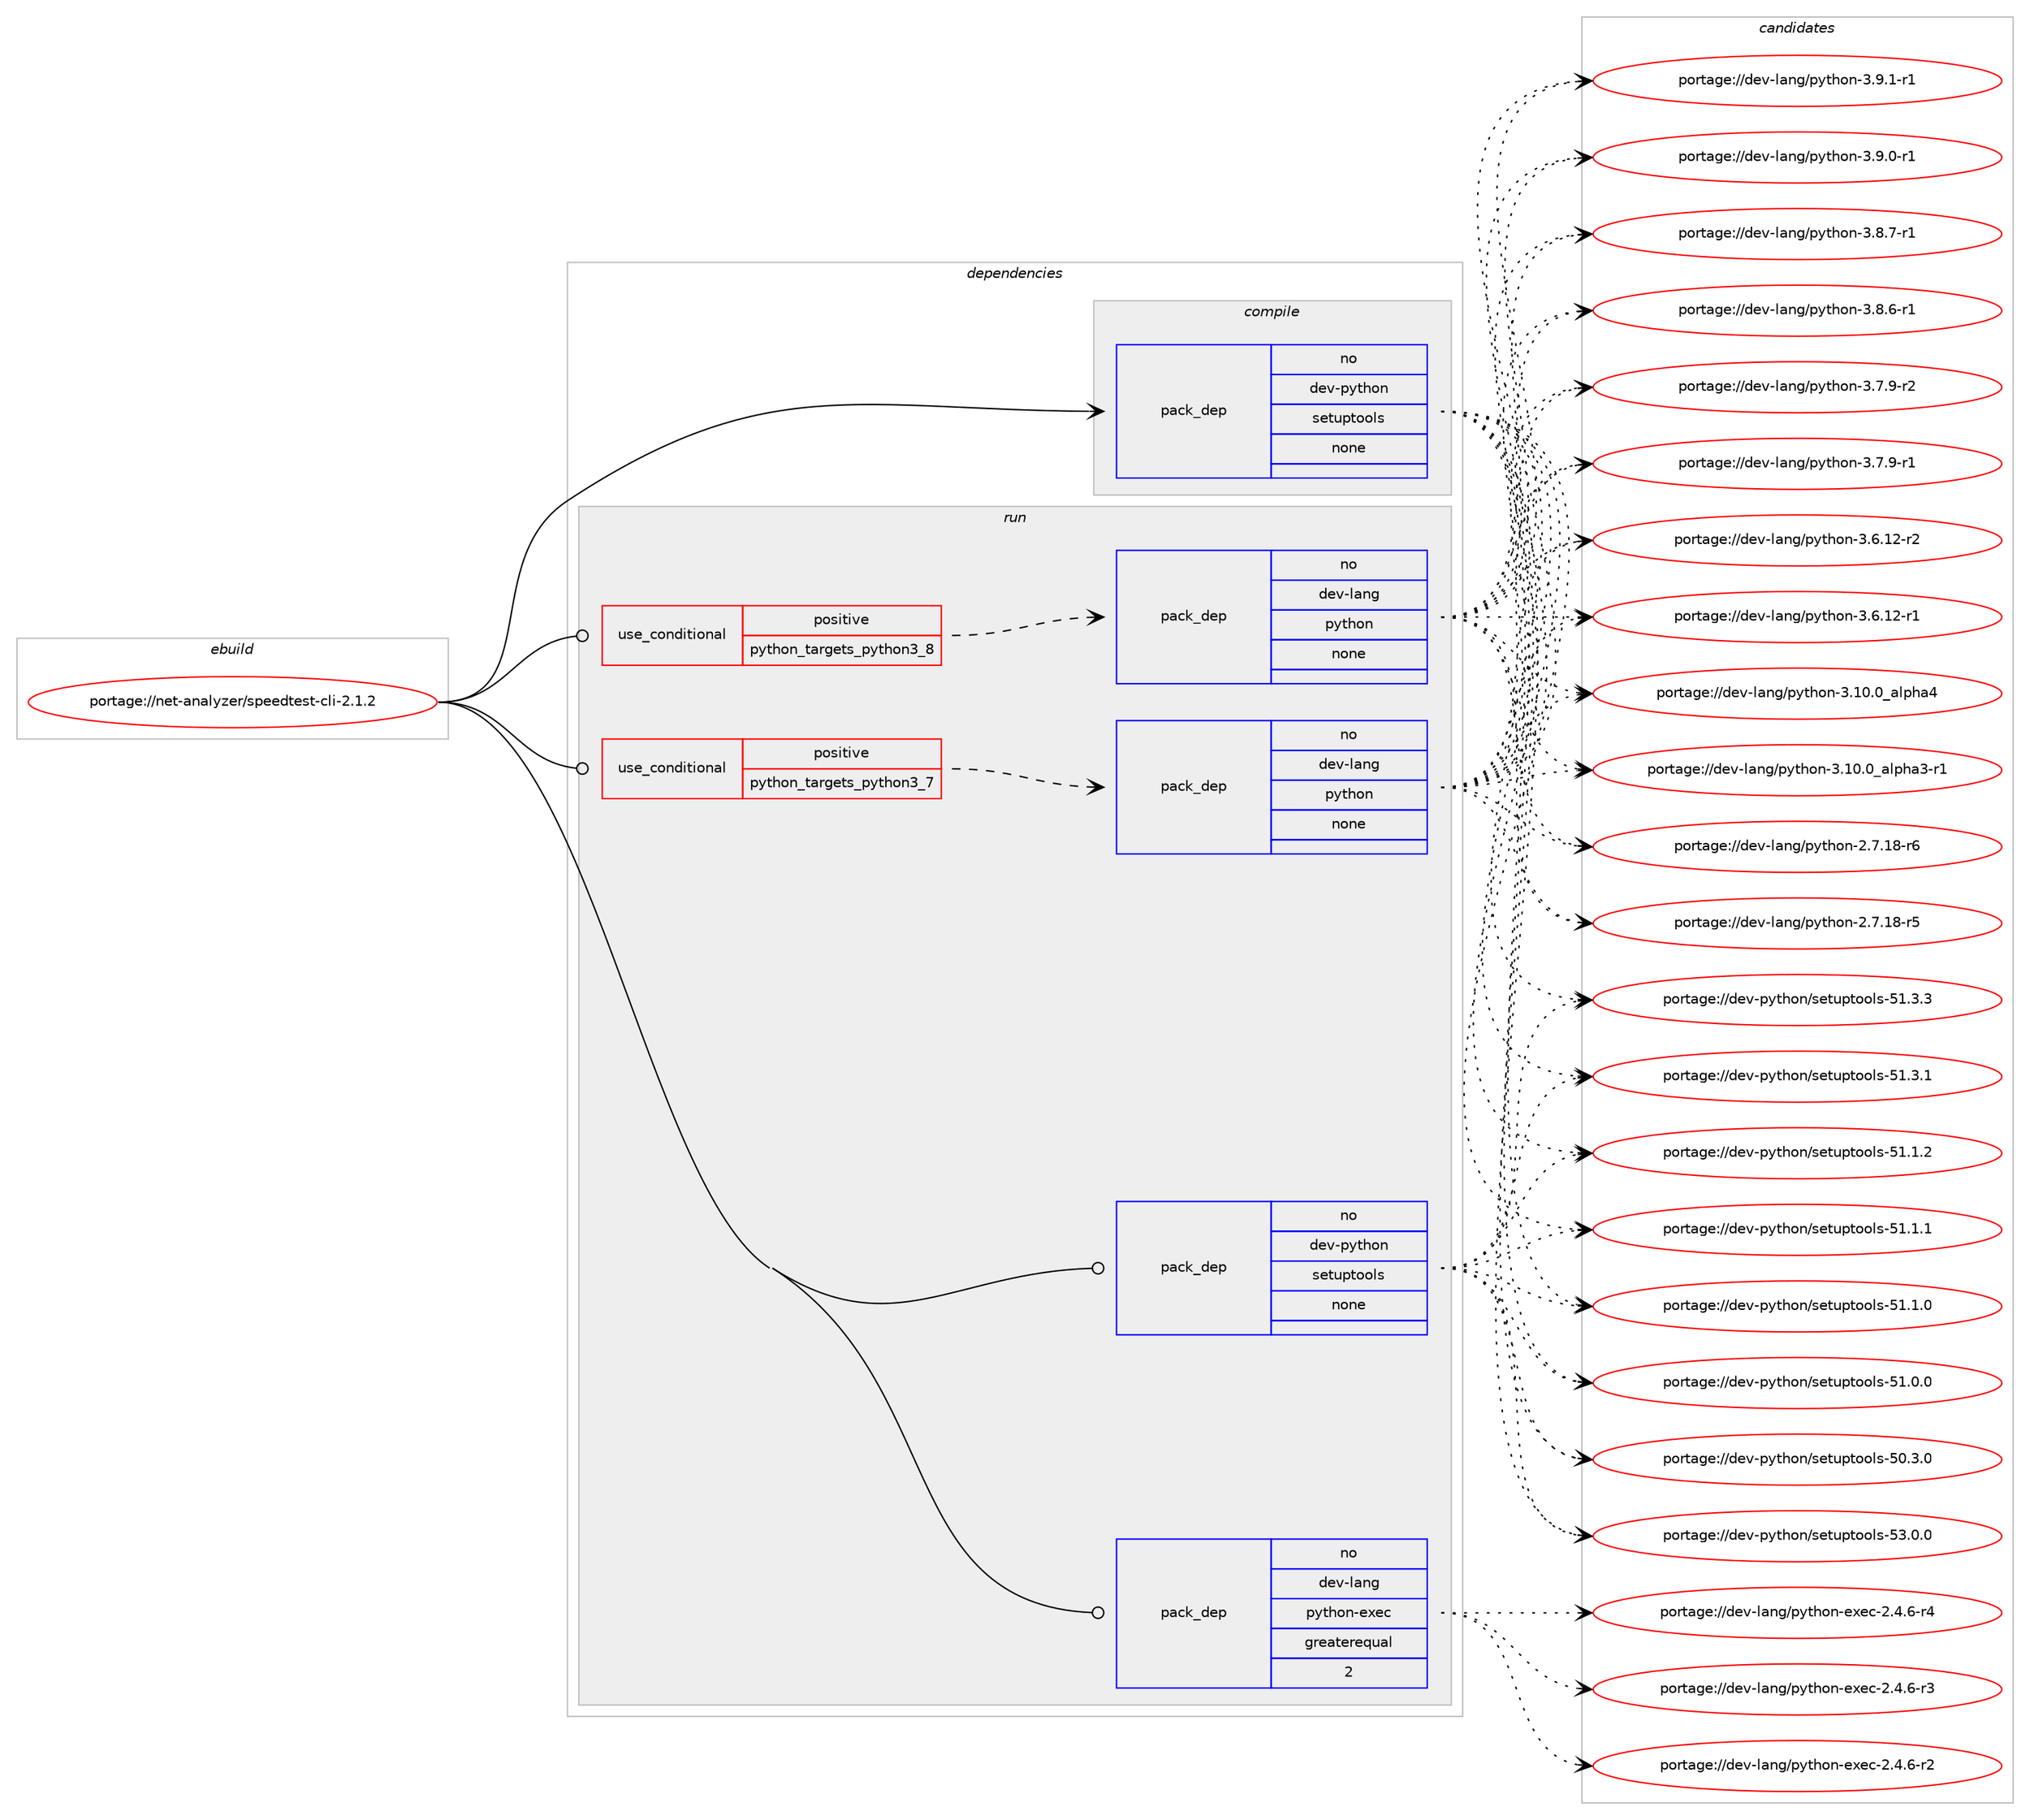 digraph prolog {

# *************
# Graph options
# *************

newrank=true;
concentrate=true;
compound=true;
graph [rankdir=LR,fontname=Helvetica,fontsize=10,ranksep=1.5];#, ranksep=2.5, nodesep=0.2];
edge  [arrowhead=vee];
node  [fontname=Helvetica,fontsize=10];

# **********
# The ebuild
# **********

subgraph cluster_leftcol {
color=gray;
rank=same;
label=<<i>ebuild</i>>;
id [label="portage://net-analyzer/speedtest-cli-2.1.2", color=red, width=4, href="../net-analyzer/speedtest-cli-2.1.2.svg"];
}

# ****************
# The dependencies
# ****************

subgraph cluster_midcol {
color=gray;
label=<<i>dependencies</i>>;
subgraph cluster_compile {
fillcolor="#eeeeee";
style=filled;
label=<<i>compile</i>>;
subgraph pack21601 {
dependency31630 [label=<<TABLE BORDER="0" CELLBORDER="1" CELLSPACING="0" CELLPADDING="4" WIDTH="220"><TR><TD ROWSPAN="6" CELLPADDING="30">pack_dep</TD></TR><TR><TD WIDTH="110">no</TD></TR><TR><TD>dev-python</TD></TR><TR><TD>setuptools</TD></TR><TR><TD>none</TD></TR><TR><TD></TD></TR></TABLE>>, shape=none, color=blue];
}
id:e -> dependency31630:w [weight=20,style="solid",arrowhead="vee"];
}
subgraph cluster_compileandrun {
fillcolor="#eeeeee";
style=filled;
label=<<i>compile and run</i>>;
}
subgraph cluster_run {
fillcolor="#eeeeee";
style=filled;
label=<<i>run</i>>;
subgraph cond9758 {
dependency31631 [label=<<TABLE BORDER="0" CELLBORDER="1" CELLSPACING="0" CELLPADDING="4"><TR><TD ROWSPAN="3" CELLPADDING="10">use_conditional</TD></TR><TR><TD>positive</TD></TR><TR><TD>python_targets_python3_7</TD></TR></TABLE>>, shape=none, color=red];
subgraph pack21602 {
dependency31632 [label=<<TABLE BORDER="0" CELLBORDER="1" CELLSPACING="0" CELLPADDING="4" WIDTH="220"><TR><TD ROWSPAN="6" CELLPADDING="30">pack_dep</TD></TR><TR><TD WIDTH="110">no</TD></TR><TR><TD>dev-lang</TD></TR><TR><TD>python</TD></TR><TR><TD>none</TD></TR><TR><TD></TD></TR></TABLE>>, shape=none, color=blue];
}
dependency31631:e -> dependency31632:w [weight=20,style="dashed",arrowhead="vee"];
}
id:e -> dependency31631:w [weight=20,style="solid",arrowhead="odot"];
subgraph cond9759 {
dependency31633 [label=<<TABLE BORDER="0" CELLBORDER="1" CELLSPACING="0" CELLPADDING="4"><TR><TD ROWSPAN="3" CELLPADDING="10">use_conditional</TD></TR><TR><TD>positive</TD></TR><TR><TD>python_targets_python3_8</TD></TR></TABLE>>, shape=none, color=red];
subgraph pack21603 {
dependency31634 [label=<<TABLE BORDER="0" CELLBORDER="1" CELLSPACING="0" CELLPADDING="4" WIDTH="220"><TR><TD ROWSPAN="6" CELLPADDING="30">pack_dep</TD></TR><TR><TD WIDTH="110">no</TD></TR><TR><TD>dev-lang</TD></TR><TR><TD>python</TD></TR><TR><TD>none</TD></TR><TR><TD></TD></TR></TABLE>>, shape=none, color=blue];
}
dependency31633:e -> dependency31634:w [weight=20,style="dashed",arrowhead="vee"];
}
id:e -> dependency31633:w [weight=20,style="solid",arrowhead="odot"];
subgraph pack21604 {
dependency31635 [label=<<TABLE BORDER="0" CELLBORDER="1" CELLSPACING="0" CELLPADDING="4" WIDTH="220"><TR><TD ROWSPAN="6" CELLPADDING="30">pack_dep</TD></TR><TR><TD WIDTH="110">no</TD></TR><TR><TD>dev-lang</TD></TR><TR><TD>python-exec</TD></TR><TR><TD>greaterequal</TD></TR><TR><TD>2</TD></TR></TABLE>>, shape=none, color=blue];
}
id:e -> dependency31635:w [weight=20,style="solid",arrowhead="odot"];
subgraph pack21605 {
dependency31636 [label=<<TABLE BORDER="0" CELLBORDER="1" CELLSPACING="0" CELLPADDING="4" WIDTH="220"><TR><TD ROWSPAN="6" CELLPADDING="30">pack_dep</TD></TR><TR><TD WIDTH="110">no</TD></TR><TR><TD>dev-python</TD></TR><TR><TD>setuptools</TD></TR><TR><TD>none</TD></TR><TR><TD></TD></TR></TABLE>>, shape=none, color=blue];
}
id:e -> dependency31636:w [weight=20,style="solid",arrowhead="odot"];
}
}

# **************
# The candidates
# **************

subgraph cluster_choices {
rank=same;
color=gray;
label=<<i>candidates</i>>;

subgraph choice21601 {
color=black;
nodesep=1;
choice100101118451121211161041111104711510111611711211611111110811545535146484648 [label="portage://dev-python/setuptools-53.0.0", color=red, width=4,href="../dev-python/setuptools-53.0.0.svg"];
choice100101118451121211161041111104711510111611711211611111110811545534946514651 [label="portage://dev-python/setuptools-51.3.3", color=red, width=4,href="../dev-python/setuptools-51.3.3.svg"];
choice100101118451121211161041111104711510111611711211611111110811545534946514649 [label="portage://dev-python/setuptools-51.3.1", color=red, width=4,href="../dev-python/setuptools-51.3.1.svg"];
choice100101118451121211161041111104711510111611711211611111110811545534946494650 [label="portage://dev-python/setuptools-51.1.2", color=red, width=4,href="../dev-python/setuptools-51.1.2.svg"];
choice100101118451121211161041111104711510111611711211611111110811545534946494649 [label="portage://dev-python/setuptools-51.1.1", color=red, width=4,href="../dev-python/setuptools-51.1.1.svg"];
choice100101118451121211161041111104711510111611711211611111110811545534946494648 [label="portage://dev-python/setuptools-51.1.0", color=red, width=4,href="../dev-python/setuptools-51.1.0.svg"];
choice100101118451121211161041111104711510111611711211611111110811545534946484648 [label="portage://dev-python/setuptools-51.0.0", color=red, width=4,href="../dev-python/setuptools-51.0.0.svg"];
choice100101118451121211161041111104711510111611711211611111110811545534846514648 [label="portage://dev-python/setuptools-50.3.0", color=red, width=4,href="../dev-python/setuptools-50.3.0.svg"];
dependency31630:e -> choice100101118451121211161041111104711510111611711211611111110811545535146484648:w [style=dotted,weight="100"];
dependency31630:e -> choice100101118451121211161041111104711510111611711211611111110811545534946514651:w [style=dotted,weight="100"];
dependency31630:e -> choice100101118451121211161041111104711510111611711211611111110811545534946514649:w [style=dotted,weight="100"];
dependency31630:e -> choice100101118451121211161041111104711510111611711211611111110811545534946494650:w [style=dotted,weight="100"];
dependency31630:e -> choice100101118451121211161041111104711510111611711211611111110811545534946494649:w [style=dotted,weight="100"];
dependency31630:e -> choice100101118451121211161041111104711510111611711211611111110811545534946494648:w [style=dotted,weight="100"];
dependency31630:e -> choice100101118451121211161041111104711510111611711211611111110811545534946484648:w [style=dotted,weight="100"];
dependency31630:e -> choice100101118451121211161041111104711510111611711211611111110811545534846514648:w [style=dotted,weight="100"];
}
subgraph choice21602 {
color=black;
nodesep=1;
choice1001011184510897110103471121211161041111104551465746494511449 [label="portage://dev-lang/python-3.9.1-r1", color=red, width=4,href="../dev-lang/python-3.9.1-r1.svg"];
choice1001011184510897110103471121211161041111104551465746484511449 [label="portage://dev-lang/python-3.9.0-r1", color=red, width=4,href="../dev-lang/python-3.9.0-r1.svg"];
choice1001011184510897110103471121211161041111104551465646554511449 [label="portage://dev-lang/python-3.8.7-r1", color=red, width=4,href="../dev-lang/python-3.8.7-r1.svg"];
choice1001011184510897110103471121211161041111104551465646544511449 [label="portage://dev-lang/python-3.8.6-r1", color=red, width=4,href="../dev-lang/python-3.8.6-r1.svg"];
choice1001011184510897110103471121211161041111104551465546574511450 [label="portage://dev-lang/python-3.7.9-r2", color=red, width=4,href="../dev-lang/python-3.7.9-r2.svg"];
choice1001011184510897110103471121211161041111104551465546574511449 [label="portage://dev-lang/python-3.7.9-r1", color=red, width=4,href="../dev-lang/python-3.7.9-r1.svg"];
choice100101118451089711010347112121116104111110455146544649504511450 [label="portage://dev-lang/python-3.6.12-r2", color=red, width=4,href="../dev-lang/python-3.6.12-r2.svg"];
choice100101118451089711010347112121116104111110455146544649504511449 [label="portage://dev-lang/python-3.6.12-r1", color=red, width=4,href="../dev-lang/python-3.6.12-r1.svg"];
choice1001011184510897110103471121211161041111104551464948464895971081121049752 [label="portage://dev-lang/python-3.10.0_alpha4", color=red, width=4,href="../dev-lang/python-3.10.0_alpha4.svg"];
choice10010111845108971101034711212111610411111045514649484648959710811210497514511449 [label="portage://dev-lang/python-3.10.0_alpha3-r1", color=red, width=4,href="../dev-lang/python-3.10.0_alpha3-r1.svg"];
choice100101118451089711010347112121116104111110455046554649564511454 [label="portage://dev-lang/python-2.7.18-r6", color=red, width=4,href="../dev-lang/python-2.7.18-r6.svg"];
choice100101118451089711010347112121116104111110455046554649564511453 [label="portage://dev-lang/python-2.7.18-r5", color=red, width=4,href="../dev-lang/python-2.7.18-r5.svg"];
dependency31632:e -> choice1001011184510897110103471121211161041111104551465746494511449:w [style=dotted,weight="100"];
dependency31632:e -> choice1001011184510897110103471121211161041111104551465746484511449:w [style=dotted,weight="100"];
dependency31632:e -> choice1001011184510897110103471121211161041111104551465646554511449:w [style=dotted,weight="100"];
dependency31632:e -> choice1001011184510897110103471121211161041111104551465646544511449:w [style=dotted,weight="100"];
dependency31632:e -> choice1001011184510897110103471121211161041111104551465546574511450:w [style=dotted,weight="100"];
dependency31632:e -> choice1001011184510897110103471121211161041111104551465546574511449:w [style=dotted,weight="100"];
dependency31632:e -> choice100101118451089711010347112121116104111110455146544649504511450:w [style=dotted,weight="100"];
dependency31632:e -> choice100101118451089711010347112121116104111110455146544649504511449:w [style=dotted,weight="100"];
dependency31632:e -> choice1001011184510897110103471121211161041111104551464948464895971081121049752:w [style=dotted,weight="100"];
dependency31632:e -> choice10010111845108971101034711212111610411111045514649484648959710811210497514511449:w [style=dotted,weight="100"];
dependency31632:e -> choice100101118451089711010347112121116104111110455046554649564511454:w [style=dotted,weight="100"];
dependency31632:e -> choice100101118451089711010347112121116104111110455046554649564511453:w [style=dotted,weight="100"];
}
subgraph choice21603 {
color=black;
nodesep=1;
choice1001011184510897110103471121211161041111104551465746494511449 [label="portage://dev-lang/python-3.9.1-r1", color=red, width=4,href="../dev-lang/python-3.9.1-r1.svg"];
choice1001011184510897110103471121211161041111104551465746484511449 [label="portage://dev-lang/python-3.9.0-r1", color=red, width=4,href="../dev-lang/python-3.9.0-r1.svg"];
choice1001011184510897110103471121211161041111104551465646554511449 [label="portage://dev-lang/python-3.8.7-r1", color=red, width=4,href="../dev-lang/python-3.8.7-r1.svg"];
choice1001011184510897110103471121211161041111104551465646544511449 [label="portage://dev-lang/python-3.8.6-r1", color=red, width=4,href="../dev-lang/python-3.8.6-r1.svg"];
choice1001011184510897110103471121211161041111104551465546574511450 [label="portage://dev-lang/python-3.7.9-r2", color=red, width=4,href="../dev-lang/python-3.7.9-r2.svg"];
choice1001011184510897110103471121211161041111104551465546574511449 [label="portage://dev-lang/python-3.7.9-r1", color=red, width=4,href="../dev-lang/python-3.7.9-r1.svg"];
choice100101118451089711010347112121116104111110455146544649504511450 [label="portage://dev-lang/python-3.6.12-r2", color=red, width=4,href="../dev-lang/python-3.6.12-r2.svg"];
choice100101118451089711010347112121116104111110455146544649504511449 [label="portage://dev-lang/python-3.6.12-r1", color=red, width=4,href="../dev-lang/python-3.6.12-r1.svg"];
choice1001011184510897110103471121211161041111104551464948464895971081121049752 [label="portage://dev-lang/python-3.10.0_alpha4", color=red, width=4,href="../dev-lang/python-3.10.0_alpha4.svg"];
choice10010111845108971101034711212111610411111045514649484648959710811210497514511449 [label="portage://dev-lang/python-3.10.0_alpha3-r1", color=red, width=4,href="../dev-lang/python-3.10.0_alpha3-r1.svg"];
choice100101118451089711010347112121116104111110455046554649564511454 [label="portage://dev-lang/python-2.7.18-r6", color=red, width=4,href="../dev-lang/python-2.7.18-r6.svg"];
choice100101118451089711010347112121116104111110455046554649564511453 [label="portage://dev-lang/python-2.7.18-r5", color=red, width=4,href="../dev-lang/python-2.7.18-r5.svg"];
dependency31634:e -> choice1001011184510897110103471121211161041111104551465746494511449:w [style=dotted,weight="100"];
dependency31634:e -> choice1001011184510897110103471121211161041111104551465746484511449:w [style=dotted,weight="100"];
dependency31634:e -> choice1001011184510897110103471121211161041111104551465646554511449:w [style=dotted,weight="100"];
dependency31634:e -> choice1001011184510897110103471121211161041111104551465646544511449:w [style=dotted,weight="100"];
dependency31634:e -> choice1001011184510897110103471121211161041111104551465546574511450:w [style=dotted,weight="100"];
dependency31634:e -> choice1001011184510897110103471121211161041111104551465546574511449:w [style=dotted,weight="100"];
dependency31634:e -> choice100101118451089711010347112121116104111110455146544649504511450:w [style=dotted,weight="100"];
dependency31634:e -> choice100101118451089711010347112121116104111110455146544649504511449:w [style=dotted,weight="100"];
dependency31634:e -> choice1001011184510897110103471121211161041111104551464948464895971081121049752:w [style=dotted,weight="100"];
dependency31634:e -> choice10010111845108971101034711212111610411111045514649484648959710811210497514511449:w [style=dotted,weight="100"];
dependency31634:e -> choice100101118451089711010347112121116104111110455046554649564511454:w [style=dotted,weight="100"];
dependency31634:e -> choice100101118451089711010347112121116104111110455046554649564511453:w [style=dotted,weight="100"];
}
subgraph choice21604 {
color=black;
nodesep=1;
choice10010111845108971101034711212111610411111045101120101994550465246544511452 [label="portage://dev-lang/python-exec-2.4.6-r4", color=red, width=4,href="../dev-lang/python-exec-2.4.6-r4.svg"];
choice10010111845108971101034711212111610411111045101120101994550465246544511451 [label="portage://dev-lang/python-exec-2.4.6-r3", color=red, width=4,href="../dev-lang/python-exec-2.4.6-r3.svg"];
choice10010111845108971101034711212111610411111045101120101994550465246544511450 [label="portage://dev-lang/python-exec-2.4.6-r2", color=red, width=4,href="../dev-lang/python-exec-2.4.6-r2.svg"];
dependency31635:e -> choice10010111845108971101034711212111610411111045101120101994550465246544511452:w [style=dotted,weight="100"];
dependency31635:e -> choice10010111845108971101034711212111610411111045101120101994550465246544511451:w [style=dotted,weight="100"];
dependency31635:e -> choice10010111845108971101034711212111610411111045101120101994550465246544511450:w [style=dotted,weight="100"];
}
subgraph choice21605 {
color=black;
nodesep=1;
choice100101118451121211161041111104711510111611711211611111110811545535146484648 [label="portage://dev-python/setuptools-53.0.0", color=red, width=4,href="../dev-python/setuptools-53.0.0.svg"];
choice100101118451121211161041111104711510111611711211611111110811545534946514651 [label="portage://dev-python/setuptools-51.3.3", color=red, width=4,href="../dev-python/setuptools-51.3.3.svg"];
choice100101118451121211161041111104711510111611711211611111110811545534946514649 [label="portage://dev-python/setuptools-51.3.1", color=red, width=4,href="../dev-python/setuptools-51.3.1.svg"];
choice100101118451121211161041111104711510111611711211611111110811545534946494650 [label="portage://dev-python/setuptools-51.1.2", color=red, width=4,href="../dev-python/setuptools-51.1.2.svg"];
choice100101118451121211161041111104711510111611711211611111110811545534946494649 [label="portage://dev-python/setuptools-51.1.1", color=red, width=4,href="../dev-python/setuptools-51.1.1.svg"];
choice100101118451121211161041111104711510111611711211611111110811545534946494648 [label="portage://dev-python/setuptools-51.1.0", color=red, width=4,href="../dev-python/setuptools-51.1.0.svg"];
choice100101118451121211161041111104711510111611711211611111110811545534946484648 [label="portage://dev-python/setuptools-51.0.0", color=red, width=4,href="../dev-python/setuptools-51.0.0.svg"];
choice100101118451121211161041111104711510111611711211611111110811545534846514648 [label="portage://dev-python/setuptools-50.3.0", color=red, width=4,href="../dev-python/setuptools-50.3.0.svg"];
dependency31636:e -> choice100101118451121211161041111104711510111611711211611111110811545535146484648:w [style=dotted,weight="100"];
dependency31636:e -> choice100101118451121211161041111104711510111611711211611111110811545534946514651:w [style=dotted,weight="100"];
dependency31636:e -> choice100101118451121211161041111104711510111611711211611111110811545534946514649:w [style=dotted,weight="100"];
dependency31636:e -> choice100101118451121211161041111104711510111611711211611111110811545534946494650:w [style=dotted,weight="100"];
dependency31636:e -> choice100101118451121211161041111104711510111611711211611111110811545534946494649:w [style=dotted,weight="100"];
dependency31636:e -> choice100101118451121211161041111104711510111611711211611111110811545534946494648:w [style=dotted,weight="100"];
dependency31636:e -> choice100101118451121211161041111104711510111611711211611111110811545534946484648:w [style=dotted,weight="100"];
dependency31636:e -> choice100101118451121211161041111104711510111611711211611111110811545534846514648:w [style=dotted,weight="100"];
}
}

}
